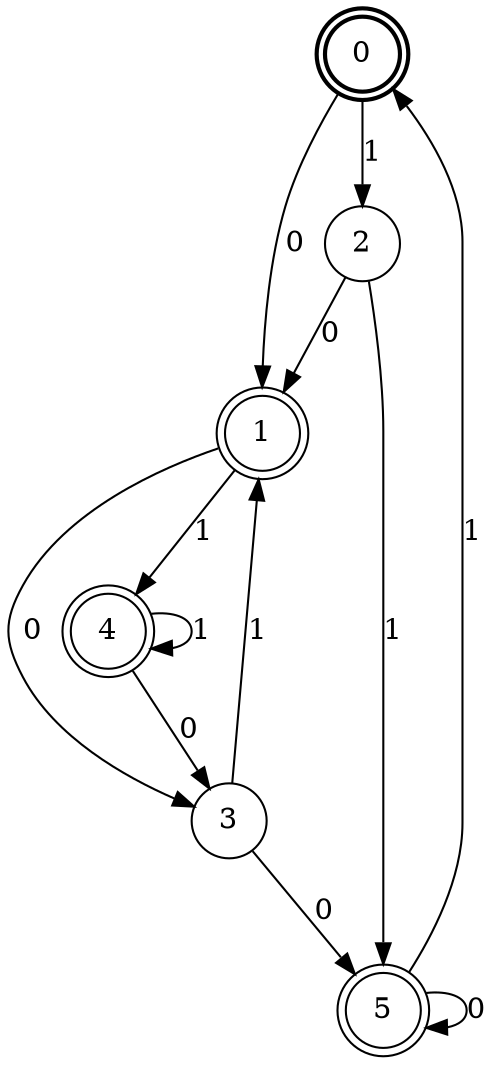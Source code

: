 digraph Automat {
    node [shape = circle];
    0 [style = "bold"];
    0 [peripheries=2]
    0 -> 1 [label = "0"];
    0 -> 2 [label = "1"];
    1 [peripheries=2]
    1 -> 3 [label = "0"];
    1 -> 4 [label = "1"];
    2 -> 1 [label = "0"];
    2 -> 5 [label = "1"];
    3 -> 5 [label = "0"];
    3 -> 1 [label = "1"];
    4 [peripheries=2]
    4 -> 3 [label = "0"];
    4 -> 4 [label = "1"];
    5 [peripheries=2]
    5 -> 5 [label = "0"];
    5 -> 0 [label = "1"];
}
